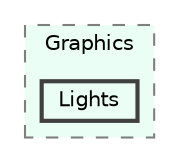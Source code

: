 digraph "C:/GEU/GEUCore/Source/Graphics/Lights"
{
 // LATEX_PDF_SIZE
  bgcolor="transparent";
  edge [fontname=Helvetica,fontsize=10,labelfontname=Helvetica,labelfontsize=10];
  node [fontname=Helvetica,fontsize=10,shape=box,height=0.2,width=0.4];
  compound=true
  subgraph clusterdir_809c4f716c50d1269b0b29ab8c19935a {
    graph [ bgcolor="#ebfef5", pencolor="grey50", label="Graphics", fontname=Helvetica,fontsize=10 style="filled,dashed", URL="dir_809c4f716c50d1269b0b29ab8c19935a.html",tooltip=""]
  dir_19ab12eef0a2af131db0f14a4ce0c72f [label="Lights", fillcolor="#ebfef5", color="grey25", style="filled,bold", URL="dir_19ab12eef0a2af131db0f14a4ce0c72f.html",tooltip=""];
  }
}
